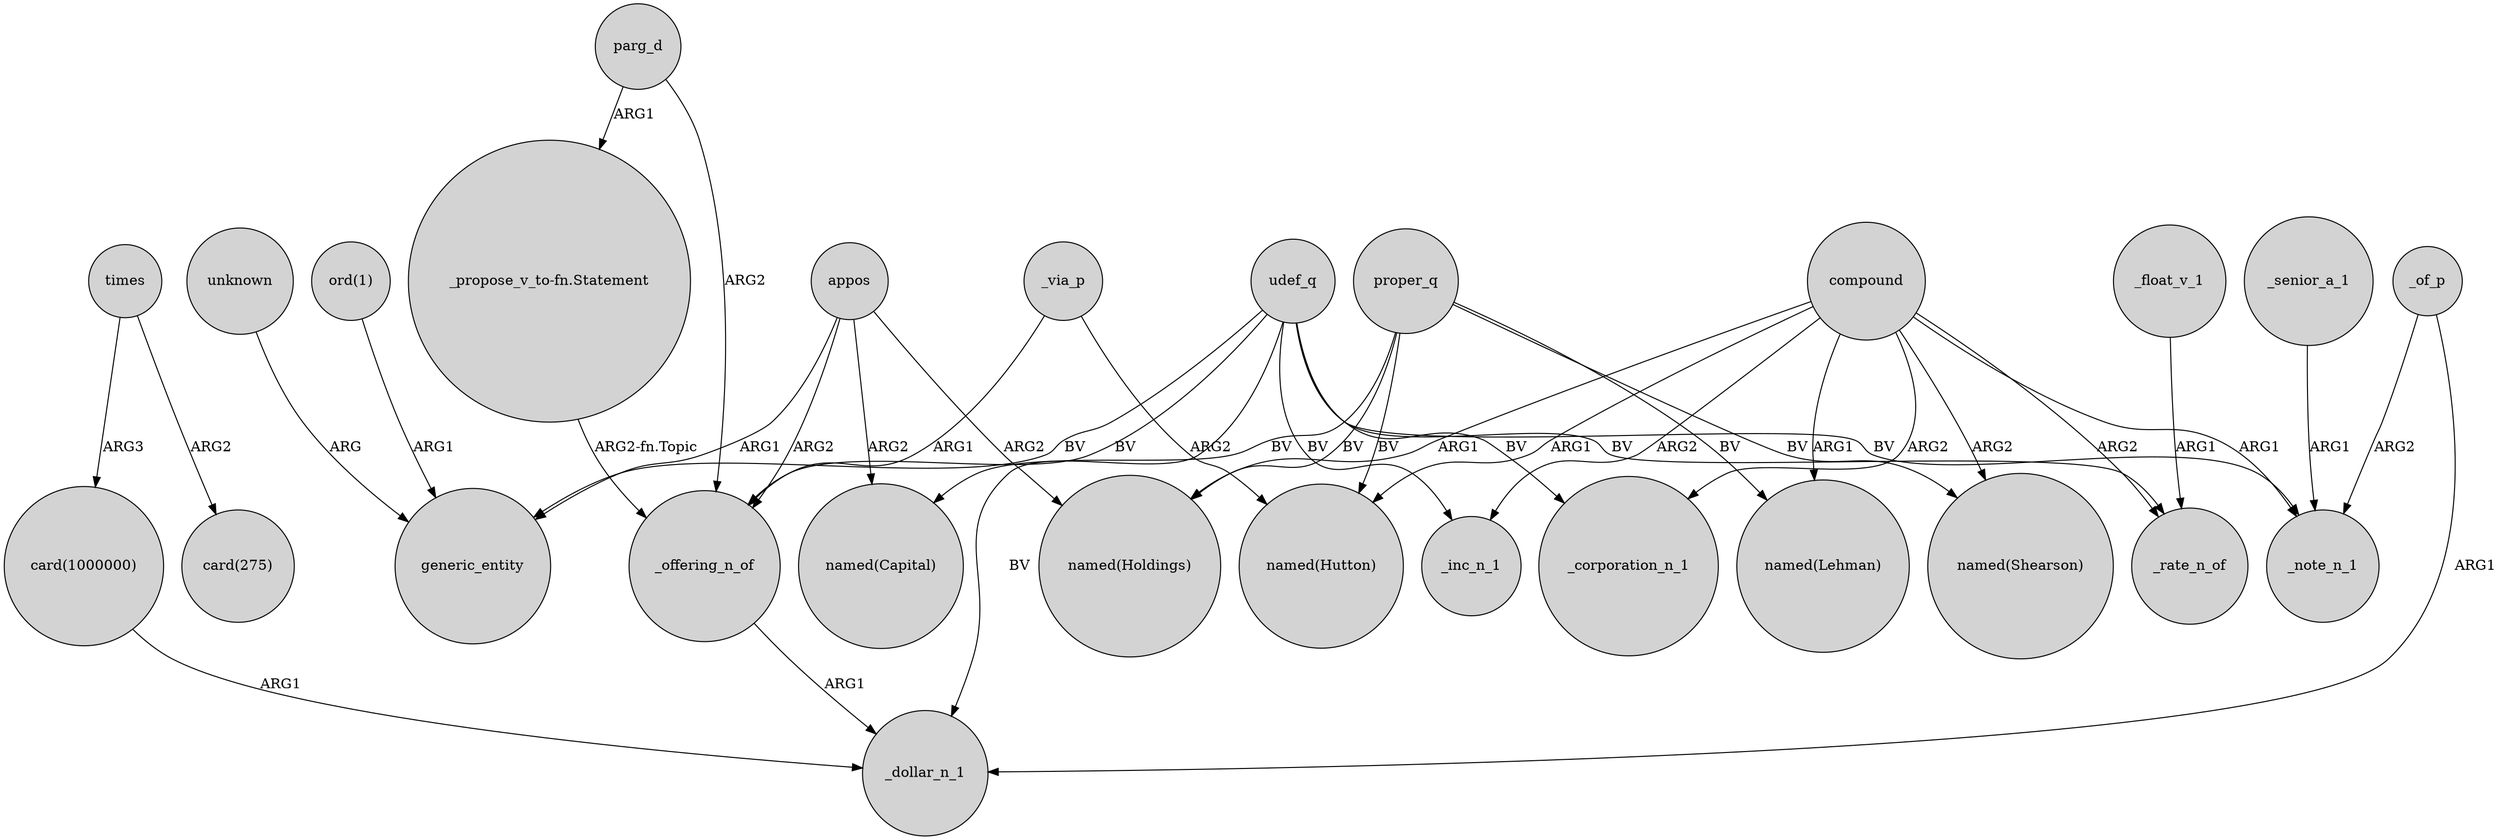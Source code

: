 digraph {
	node [shape=circle style=filled]
	"ord(1)" -> generic_entity [label=ARG1]
	"card(1000000)" -> _dollar_n_1 [label=ARG1]
	udef_q -> _inc_n_1 [label=BV]
	udef_q -> generic_entity [label=BV]
	proper_q -> "named(Capital)" [label=BV]
	proper_q -> "named(Holdings)" [label=BV]
	"_propose_v_to-fn.Statement" -> _offering_n_of [label="ARG2-fn.Topic"]
	compound -> _note_n_1 [label=ARG1]
	proper_q -> "named(Shearson)" [label=BV]
	_via_p -> _offering_n_of [label=ARG1]
	_of_p -> _dollar_n_1 [label=ARG1]
	_senior_a_1 -> _note_n_1 [label=ARG1]
	_float_v_1 -> _rate_n_of [label=ARG1]
	compound -> _corporation_n_1 [label=ARG2]
	_of_p -> _note_n_1 [label=ARG2]
	times -> "card(275)" [label=ARG2]
	udef_q -> _rate_n_of [label=BV]
	parg_d -> "_propose_v_to-fn.Statement" [label=ARG1]
	proper_q -> "named(Lehman)" [label=BV]
	proper_q -> "named(Hutton)" [label=BV]
	parg_d -> _offering_n_of [label=ARG2]
	appos -> generic_entity [label=ARG1]
	udef_q -> _corporation_n_1 [label=BV]
	appos -> "named(Holdings)" [label=ARG2]
	udef_q -> _offering_n_of [label=BV]
	compound -> _rate_n_of [label=ARG2]
	times -> "card(1000000)" [label=ARG3]
	_via_p -> "named(Hutton)" [label=ARG2]
	_offering_n_of -> _dollar_n_1 [label=ARG1]
	compound -> "named(Shearson)" [label=ARG2]
	appos -> _offering_n_of [label=ARG2]
	compound -> "named(Lehman)" [label=ARG1]
	appos -> "named(Capital)" [label=ARG2]
	compound -> _inc_n_1 [label=ARG2]
	compound -> "named(Hutton)" [label=ARG1]
	udef_q -> _note_n_1 [label=BV]
	udef_q -> _dollar_n_1 [label=BV]
	unknown -> generic_entity [label=ARG]
	compound -> "named(Holdings)" [label=ARG1]
}
